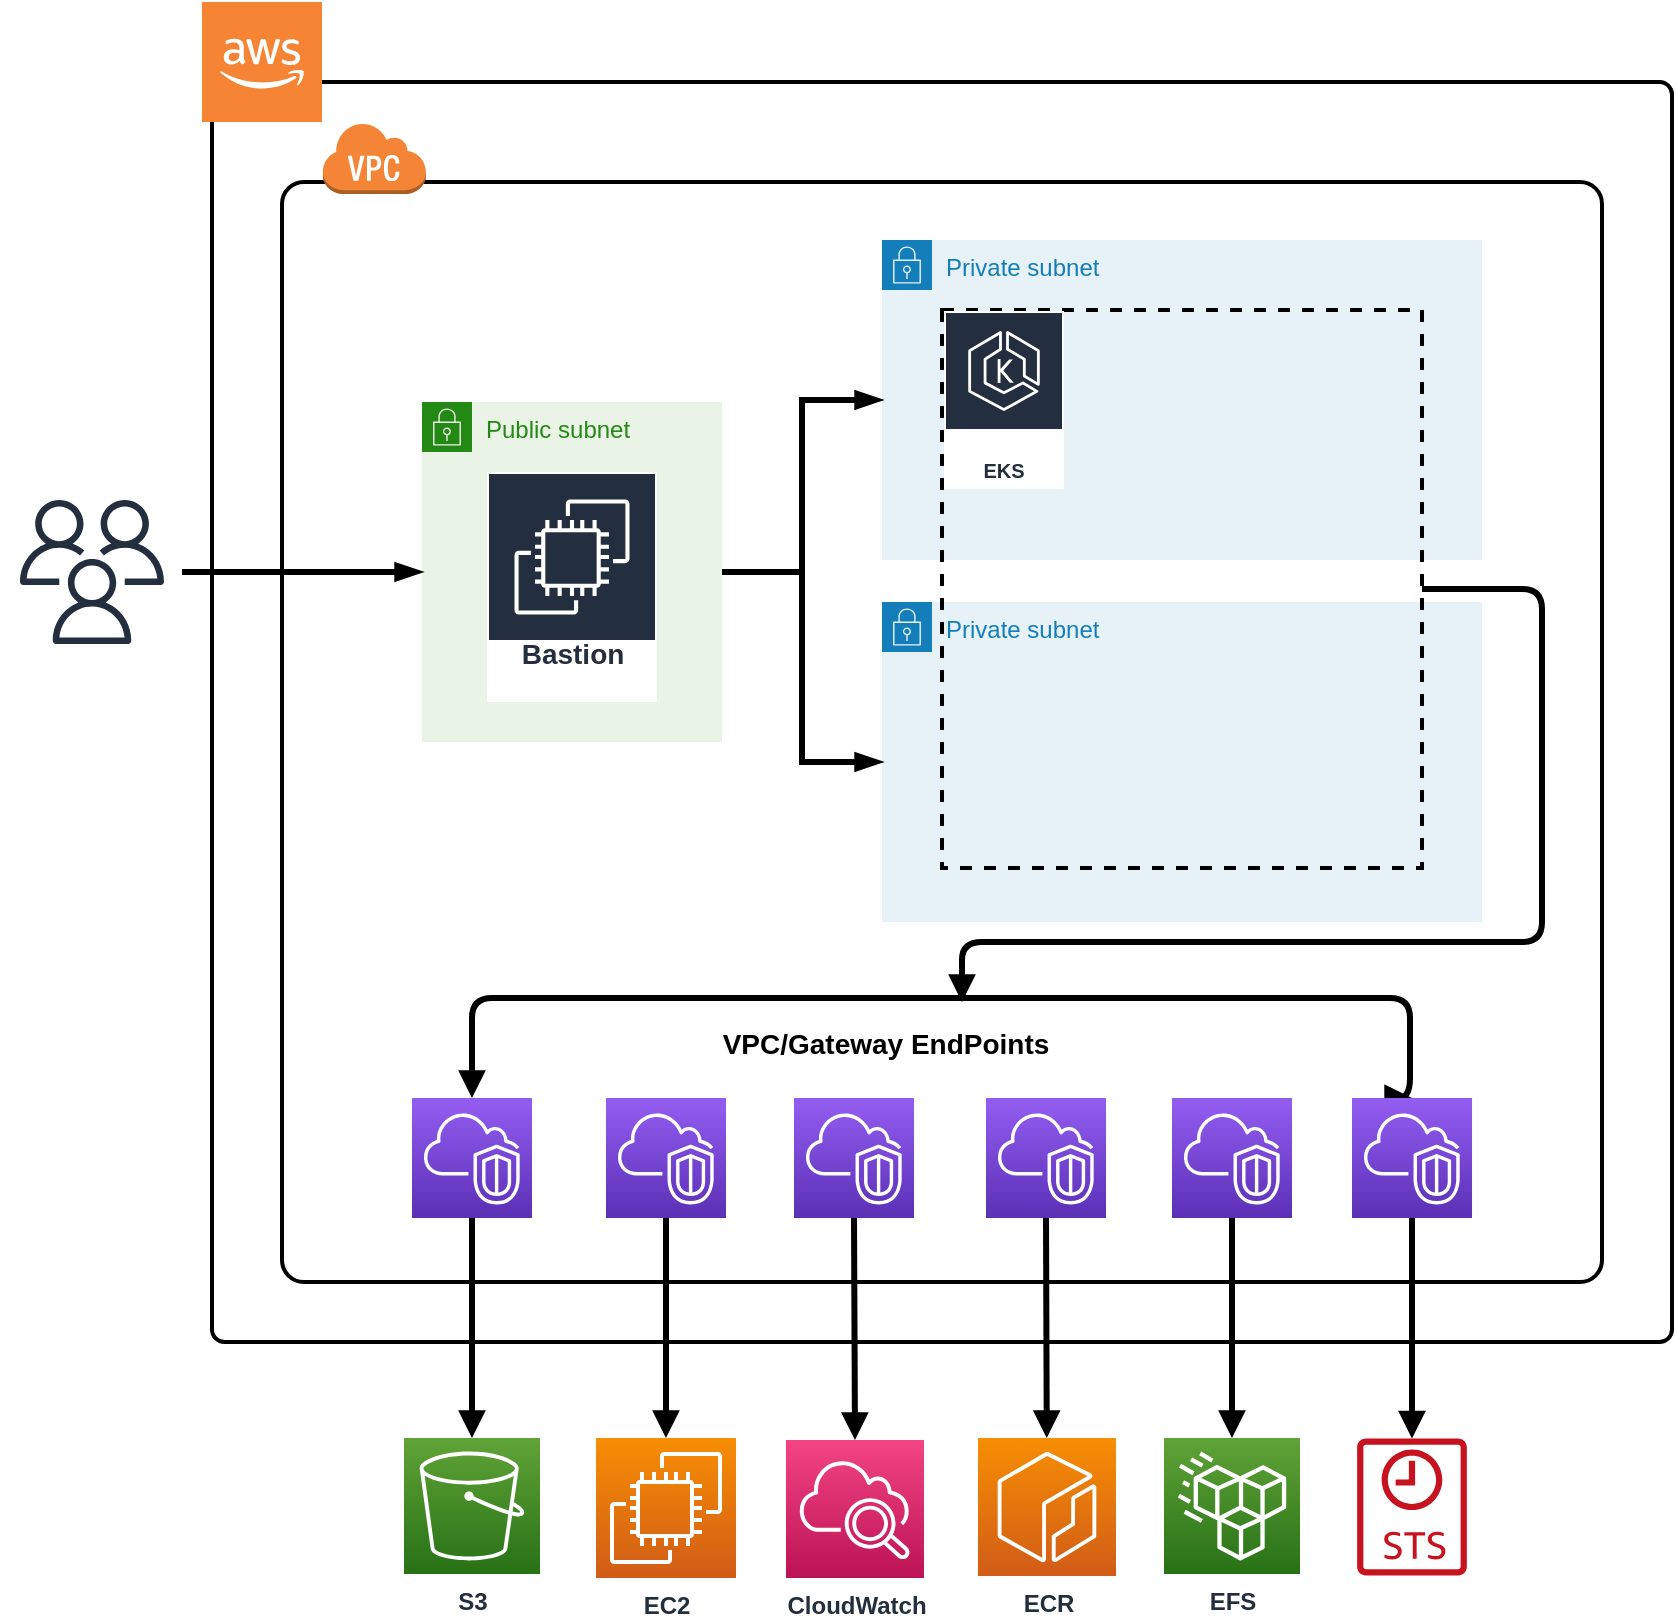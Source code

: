 <mxfile version="14.2.9" type="github"><diagram id="bxNDayTTUC5cxLR1nz90" name="Page-1"><mxGraphModel dx="2031" dy="2299" grid="1" gridSize="10" guides="1" tooltips="1" connect="1" arrows="1" fold="1" page="1" pageScale="1" pageWidth="827" pageHeight="1169" math="0" shadow="0"><root><mxCell id="0"/><mxCell id="1" parent="0"/><mxCell id="rLVjAT-AfsTHlF2iguMa-18" value="" style="rounded=1;whiteSpace=wrap;html=1;strokeWidth=2;fillColor=none;arcSize=1;" vertex="1" parent="1"><mxGeometry x="105" y="20" width="730" height="630" as="geometry"/></mxCell><mxCell id="rLVjAT-AfsTHlF2iguMa-1" value="" style="rounded=1;arcSize=2;dashed=0;fillColor=none;gradientColor=none;strokeWidth=2;" vertex="1" parent="1"><mxGeometry x="140" y="70" width="660" height="550" as="geometry"/></mxCell><mxCell id="rLVjAT-AfsTHlF2iguMa-8" value="" style="outlineConnect=0;fontColor=#232F3E;gradientColor=none;strokeColor=#232F3E;fillColor=#ffffff;dashed=0;verticalLabelPosition=bottom;verticalAlign=top;align=center;html=1;fontSize=12;fontStyle=0;aspect=fixed;shape=mxgraph.aws4.resourceIcon;resIcon=mxgraph.aws4.users;" vertex="1" parent="1"><mxGeometry y="220" width="90" height="90" as="geometry"/></mxCell><mxCell id="rLVjAT-AfsTHlF2iguMa-4" value="Private subnet" style="points=[[0,0],[0.25,0],[0.5,0],[0.75,0],[1,0],[1,0.25],[1,0.5],[1,0.75],[1,1],[0.75,1],[0.5,1],[0.25,1],[0,1],[0,0.75],[0,0.5],[0,0.25]];outlineConnect=0;gradientColor=none;html=1;whiteSpace=wrap;fontSize=12;fontStyle=0;shape=mxgraph.aws4.group;grIcon=mxgraph.aws4.group_security_group;grStroke=0;strokeColor=#147EBA;fillColor=#E6F2F8;verticalAlign=top;align=left;spacingLeft=30;fontColor=#147EBA;dashed=0;" vertex="1" parent="1"><mxGeometry x="440" y="99" width="300" height="160" as="geometry"/></mxCell><mxCell id="rLVjAT-AfsTHlF2iguMa-5" value="Private subnet" style="points=[[0,0],[0.25,0],[0.5,0],[0.75,0],[1,0],[1,0.25],[1,0.5],[1,0.75],[1,1],[0.75,1],[0.5,1],[0.25,1],[0,1],[0,0.75],[0,0.5],[0,0.25]];outlineConnect=0;gradientColor=none;html=1;whiteSpace=wrap;fontSize=12;fontStyle=0;shape=mxgraph.aws4.group;grIcon=mxgraph.aws4.group_security_group;grStroke=0;strokeColor=#147EBA;fillColor=#E6F2F8;verticalAlign=top;align=left;spacingLeft=30;fontColor=#147EBA;dashed=0;" vertex="1" parent="1"><mxGeometry x="440" y="280" width="300" height="160" as="geometry"/></mxCell><mxCell id="rLVjAT-AfsTHlF2iguMa-7" value="" style="group" vertex="1" connectable="0" parent="1"><mxGeometry x="210" y="180" width="150" height="170" as="geometry"/></mxCell><mxCell id="rLVjAT-AfsTHlF2iguMa-3" value="Public subnet" style="points=[[0,0],[0.25,0],[0.5,0],[0.75,0],[1,0],[1,0.25],[1,0.5],[1,0.75],[1,1],[0.75,1],[0.5,1],[0.25,1],[0,1],[0,0.75],[0,0.5],[0,0.25]];outlineConnect=0;gradientColor=none;html=1;whiteSpace=wrap;fontSize=12;fontStyle=0;shape=mxgraph.aws4.group;grIcon=mxgraph.aws4.group_security_group;grStroke=0;strokeColor=#248814;fillColor=#E9F3E6;verticalAlign=top;align=left;spacingLeft=30;fontColor=#248814;dashed=0;" vertex="1" parent="rLVjAT-AfsTHlF2iguMa-7"><mxGeometry width="150" height="170" as="geometry"/></mxCell><mxCell id="rLVjAT-AfsTHlF2iguMa-6" value="&lt;div&gt;&lt;font style=&quot;font-size: 14px&quot;&gt;Bastion&lt;/font&gt;&lt;/div&gt;&lt;div&gt;&lt;br&gt;&lt;/div&gt;" style="outlineConnect=0;fontColor=#232F3E;gradientColor=none;strokeColor=#ffffff;fillColor=#232F3E;dashed=0;verticalLabelPosition=middle;verticalAlign=bottom;align=center;html=1;whiteSpace=wrap;fontSize=10;fontStyle=1;spacing=3;shape=mxgraph.aws4.productIcon;prIcon=mxgraph.aws4.ec2;" vertex="1" parent="rLVjAT-AfsTHlF2iguMa-7"><mxGeometry x="32.5" y="35" width="85" height="115" as="geometry"/></mxCell><mxCell id="rLVjAT-AfsTHlF2iguMa-11" value="" style="edgeStyle=orthogonalEdgeStyle;rounded=0;orthogonalLoop=1;jettySize=auto;html=1;strokeWidth=3;endArrow=blockThin;endFill=1;" edge="1" parent="1" source="rLVjAT-AfsTHlF2iguMa-8" target="rLVjAT-AfsTHlF2iguMa-3"><mxGeometry relative="1" as="geometry"/></mxCell><mxCell id="rLVjAT-AfsTHlF2iguMa-46" style="edgeStyle=orthogonalEdgeStyle;rounded=1;orthogonalLoop=1;jettySize=auto;html=1;exitX=1;exitY=0.5;exitDx=0;exitDy=0;startArrow=none;startFill=0;endArrow=block;endFill=1;strokeWidth=3;" edge="1" parent="1" source="rLVjAT-AfsTHlF2iguMa-14"><mxGeometry relative="1" as="geometry"><mxPoint x="480" y="480" as="targetPoint"/><Array as="points"><mxPoint x="770" y="274"/><mxPoint x="770" y="450"/><mxPoint x="480" y="450"/></Array></mxGeometry></mxCell><mxCell id="rLVjAT-AfsTHlF2iguMa-14" value="" style="rounded=1;whiteSpace=wrap;html=1;arcSize=0;fillColor=none;strokeWidth=2;dashed=1;" vertex="1" parent="1"><mxGeometry x="470" y="134" width="240" height="279" as="geometry"/></mxCell><mxCell id="rLVjAT-AfsTHlF2iguMa-15" value="EKS" style="outlineConnect=0;fontColor=#232F3E;gradientColor=none;strokeColor=#ffffff;fillColor=#232F3E;dashed=0;verticalLabelPosition=middle;verticalAlign=bottom;align=center;html=1;whiteSpace=wrap;fontSize=10;fontStyle=1;spacing=3;shape=mxgraph.aws4.productIcon;prIcon=mxgraph.aws4.eks;" vertex="1" parent="1"><mxGeometry x="471" y="134.5" width="60" height="89" as="geometry"/></mxCell><mxCell id="rLVjAT-AfsTHlF2iguMa-2" value="" style="dashed=0;html=1;shape=mxgraph.aws3.virtual_private_cloud;fillColor=#F58536;gradientColor=none;dashed=0;" vertex="1" parent="1"><mxGeometry x="160" y="40" width="52" height="36" as="geometry"/></mxCell><mxCell id="rLVjAT-AfsTHlF2iguMa-19" value="" style="outlineConnect=0;dashed=0;verticalLabelPosition=bottom;verticalAlign=top;align=center;html=1;shape=mxgraph.aws3.cloud_2;fillColor=#F58534;gradientColor=none;strokeWidth=2;" vertex="1" parent="1"><mxGeometry x="100" y="-20" width="60" height="60" as="geometry"/></mxCell><mxCell id="rLVjAT-AfsTHlF2iguMa-20" style="edgeStyle=orthogonalEdgeStyle;rounded=0;orthogonalLoop=1;jettySize=auto;html=1;exitX=1;exitY=0.5;exitDx=0;exitDy=0;entryX=0;entryY=0.5;entryDx=0;entryDy=0;endArrow=blockThin;endFill=1;strokeWidth=3;" edge="1" parent="1" source="rLVjAT-AfsTHlF2iguMa-3" target="rLVjAT-AfsTHlF2iguMa-4"><mxGeometry relative="1" as="geometry"/></mxCell><mxCell id="rLVjAT-AfsTHlF2iguMa-21" style="edgeStyle=orthogonalEdgeStyle;rounded=0;orthogonalLoop=1;jettySize=auto;html=1;exitX=1;exitY=0.5;exitDx=0;exitDy=0;entryX=0;entryY=0.5;entryDx=0;entryDy=0;endArrow=blockThin;endFill=1;strokeWidth=3;" edge="1" parent="1" source="rLVjAT-AfsTHlF2iguMa-3" target="rLVjAT-AfsTHlF2iguMa-5"><mxGeometry relative="1" as="geometry"/></mxCell><mxCell id="rLVjAT-AfsTHlF2iguMa-22" value="&lt;font style=&quot;font-size: 14px&quot;&gt;&lt;b&gt;VPC/Gateway EndPoints&lt;/b&gt;&lt;/font&gt;" style="text;html=1;strokeColor=none;fillColor=none;align=center;verticalAlign=middle;whiteSpace=wrap;rounded=0;" vertex="1" parent="1"><mxGeometry x="242" y="478" width="400" height="45" as="geometry"/></mxCell><mxCell id="rLVjAT-AfsTHlF2iguMa-25" style="edgeStyle=orthogonalEdgeStyle;rounded=1;orthogonalLoop=1;jettySize=auto;html=1;exitX=0.5;exitY=0;exitDx=0;exitDy=0;exitPerimeter=0;entryX=0.5;entryY=0;entryDx=0;entryDy=0;entryPerimeter=0;endArrow=block;endFill=1;strokeWidth=3;startArrow=block;startFill=1;" edge="1" parent="1" source="rLVjAT-AfsTHlF2iguMa-23" target="rLVjAT-AfsTHlF2iguMa-24"><mxGeometry relative="1" as="geometry"><Array as="points"><mxPoint x="235" y="478"/><mxPoint x="704" y="478"/></Array></mxGeometry></mxCell><mxCell id="rLVjAT-AfsTHlF2iguMa-38" style="edgeStyle=none;rounded=1;orthogonalLoop=1;jettySize=auto;html=1;exitX=0.5;exitY=1;exitDx=0;exitDy=0;exitPerimeter=0;entryX=0.5;entryY=0;entryDx=0;entryDy=0;entryPerimeter=0;startArrow=none;startFill=0;endArrow=block;endFill=1;strokeWidth=3;" edge="1" parent="1" source="rLVjAT-AfsTHlF2iguMa-23" target="rLVjAT-AfsTHlF2iguMa-37"><mxGeometry relative="1" as="geometry"/></mxCell><mxCell id="rLVjAT-AfsTHlF2iguMa-23" value="" style="points=[[0,0,0],[0.25,0,0],[0.5,0,0],[0.75,0,0],[1,0,0],[0,1,0],[0.25,1,0],[0.5,1,0],[0.75,1,0],[1,1,0],[0,0.25,0],[0,0.5,0],[0,0.75,0],[1,0.25,0],[1,0.5,0],[1,0.75,0]];outlineConnect=0;fontColor=#232F3E;gradientColor=#945DF2;gradientDirection=north;fillColor=#5A30B5;strokeColor=#ffffff;dashed=0;verticalLabelPosition=bottom;verticalAlign=top;align=center;html=1;fontSize=12;fontStyle=0;aspect=fixed;shape=mxgraph.aws4.resourceIcon;resIcon=mxgraph.aws4.vpc;" vertex="1" parent="1"><mxGeometry x="205" y="528" width="60" height="60" as="geometry"/></mxCell><mxCell id="rLVjAT-AfsTHlF2iguMa-36" style="edgeStyle=none;rounded=1;orthogonalLoop=1;jettySize=auto;html=1;exitX=0.5;exitY=1;exitDx=0;exitDy=0;exitPerimeter=0;startArrow=none;startFill=0;endArrow=block;endFill=1;strokeWidth=3;" edge="1" parent="1" source="rLVjAT-AfsTHlF2iguMa-24" target="rLVjAT-AfsTHlF2iguMa-35"><mxGeometry relative="1" as="geometry"/></mxCell><mxCell id="rLVjAT-AfsTHlF2iguMa-24" value="" style="points=[[0,0,0],[0.25,0,0],[0.5,0,0],[0.75,0,0],[1,0,0],[0,1,0],[0.25,1,0],[0.5,1,0],[0.75,1,0],[1,1,0],[0,0.25,0],[0,0.5,0],[0,0.75,0],[1,0.25,0],[1,0.5,0],[1,0.75,0]];outlineConnect=0;fontColor=#232F3E;gradientColor=#945DF2;gradientDirection=north;fillColor=#5A30B5;strokeColor=#ffffff;dashed=0;verticalLabelPosition=bottom;verticalAlign=top;align=center;html=1;fontSize=12;fontStyle=0;aspect=fixed;shape=mxgraph.aws4.resourceIcon;resIcon=mxgraph.aws4.vpc;" vertex="1" parent="1"><mxGeometry x="675" y="528" width="60" height="60" as="geometry"/></mxCell><mxCell id="rLVjAT-AfsTHlF2iguMa-26" value="&lt;b&gt;ECR&lt;/b&gt;" style="points=[[0,0,0],[0.25,0,0],[0.5,0,0],[0.75,0,0],[1,0,0],[0,1,0],[0.25,1,0],[0.5,1,0],[0.75,1,0],[1,1,0],[0,0.25,0],[0,0.5,0],[0,0.75,0],[1,0.25,0],[1,0.5,0],[1,0.75,0]];outlineConnect=0;fontColor=#232F3E;gradientColor=#F78E04;gradientDirection=north;fillColor=#D05C17;strokeColor=#ffffff;dashed=0;verticalLabelPosition=bottom;verticalAlign=top;align=center;html=1;fontSize=12;fontStyle=0;aspect=fixed;shape=mxgraph.aws4.resourceIcon;resIcon=mxgraph.aws4.ecr;" vertex="1" parent="1"><mxGeometry x="488" y="698" width="69" height="69" as="geometry"/></mxCell><mxCell id="rLVjAT-AfsTHlF2iguMa-31" style="rounded=1;orthogonalLoop=1;jettySize=auto;html=1;exitX=0.5;exitY=1;exitDx=0;exitDy=0;exitPerimeter=0;entryX=0.5;entryY=0;entryDx=0;entryDy=0;entryPerimeter=0;startArrow=none;startFill=0;endArrow=block;endFill=1;strokeWidth=3;" edge="1" parent="1" source="rLVjAT-AfsTHlF2iguMa-28" target="rLVjAT-AfsTHlF2iguMa-30"><mxGeometry relative="1" as="geometry"/></mxCell><mxCell id="rLVjAT-AfsTHlF2iguMa-28" value="" style="points=[[0,0,0],[0.25,0,0],[0.5,0,0],[0.75,0,0],[1,0,0],[0,1,0],[0.25,1,0],[0.5,1,0],[0.75,1,0],[1,1,0],[0,0.25,0],[0,0.5,0],[0,0.75,0],[1,0.25,0],[1,0.5,0],[1,0.75,0]];outlineConnect=0;fontColor=#232F3E;gradientColor=#945DF2;gradientDirection=north;fillColor=#5A30B5;strokeColor=#ffffff;dashed=0;verticalLabelPosition=bottom;verticalAlign=top;align=center;html=1;fontSize=12;fontStyle=0;aspect=fixed;shape=mxgraph.aws4.resourceIcon;resIcon=mxgraph.aws4.vpc;" vertex="1" parent="1"><mxGeometry x="302" y="528" width="60" height="60" as="geometry"/></mxCell><mxCell id="rLVjAT-AfsTHlF2iguMa-30" value="&lt;b&gt;EC2&lt;/b&gt;" style="points=[[0,0,0],[0.25,0,0],[0.5,0,0],[0.75,0,0],[1,0,0],[0,1,0],[0.25,1,0],[0.5,1,0],[0.75,1,0],[1,1,0],[0,0.25,0],[0,0.5,0],[0,0.75,0],[1,0.25,0],[1,0.5,0],[1,0.75,0]];outlineConnect=0;fontColor=#232F3E;gradientColor=#F78E04;gradientDirection=north;fillColor=#D05C17;strokeColor=#ffffff;dashed=0;verticalLabelPosition=bottom;verticalAlign=top;align=center;html=1;fontSize=12;fontStyle=0;aspect=fixed;shape=mxgraph.aws4.resourceIcon;resIcon=mxgraph.aws4.ec2;" vertex="1" parent="1"><mxGeometry x="297" y="698" width="70" height="70" as="geometry"/></mxCell><mxCell id="rLVjAT-AfsTHlF2iguMa-32" value="&lt;b&gt;CloudWatch&lt;/b&gt;" style="points=[[0,0,0],[0.25,0,0],[0.5,0,0],[0.75,0,0],[1,0,0],[0,1,0],[0.25,1,0],[0.5,1,0],[0.75,1,0],[1,1,0],[0,0.25,0],[0,0.5,0],[0,0.75,0],[1,0.25,0],[1,0.5,0],[1,0.75,0]];points=[[0,0,0],[0.25,0,0],[0.5,0,0],[0.75,0,0],[1,0,0],[0,1,0],[0.25,1,0],[0.5,1,0],[0.75,1,0],[1,1,0],[0,0.25,0],[0,0.5,0],[0,0.75,0],[1,0.25,0],[1,0.5,0],[1,0.75,0]];outlineConnect=0;fontColor=#232F3E;gradientColor=#F34482;gradientDirection=north;fillColor=#BC1356;strokeColor=#ffffff;dashed=0;verticalLabelPosition=bottom;verticalAlign=top;align=center;html=1;fontSize=12;fontStyle=0;aspect=fixed;shape=mxgraph.aws4.resourceIcon;resIcon=mxgraph.aws4.cloudwatch_2;" vertex="1" parent="1"><mxGeometry x="392" y="699" width="69" height="69" as="geometry"/></mxCell><mxCell id="rLVjAT-AfsTHlF2iguMa-45" style="edgeStyle=none;rounded=1;orthogonalLoop=1;jettySize=auto;html=1;exitX=0.5;exitY=1;exitDx=0;exitDy=0;exitPerimeter=0;entryX=0.5;entryY=0;entryDx=0;entryDy=0;entryPerimeter=0;startArrow=none;startFill=0;endArrow=block;endFill=1;strokeWidth=3;" edge="1" parent="1" source="rLVjAT-AfsTHlF2iguMa-33" target="rLVjAT-AfsTHlF2iguMa-42"><mxGeometry relative="1" as="geometry"/></mxCell><mxCell id="rLVjAT-AfsTHlF2iguMa-33" value="" style="points=[[0,0,0],[0.25,0,0],[0.5,0,0],[0.75,0,0],[1,0,0],[0,1,0],[0.25,1,0],[0.5,1,0],[0.75,1,0],[1,1,0],[0,0.25,0],[0,0.5,0],[0,0.75,0],[1,0.25,0],[1,0.5,0],[1,0.75,0]];outlineConnect=0;fontColor=#232F3E;gradientColor=#945DF2;gradientDirection=north;fillColor=#5A30B5;strokeColor=#ffffff;dashed=0;verticalLabelPosition=bottom;verticalAlign=top;align=center;html=1;fontSize=12;fontStyle=0;aspect=fixed;shape=mxgraph.aws4.resourceIcon;resIcon=mxgraph.aws4.vpc;" vertex="1" parent="1"><mxGeometry x="585" y="528" width="60" height="60" as="geometry"/></mxCell><mxCell id="rLVjAT-AfsTHlF2iguMa-35" value="" style="outlineConnect=0;fontColor=#232F3E;gradientColor=none;fillColor=#C7131F;strokeColor=none;dashed=0;verticalLabelPosition=bottom;verticalAlign=top;align=center;html=1;fontSize=12;fontStyle=0;aspect=fixed;pointerEvents=1;shape=mxgraph.aws4.sts_alternate;" vertex="1" parent="1"><mxGeometry x="677.57" y="698" width="54.85" height="69" as="geometry"/></mxCell><mxCell id="rLVjAT-AfsTHlF2iguMa-37" value="&lt;b&gt;S3&lt;/b&gt;" style="points=[[0,0,0],[0.25,0,0],[0.5,0,0],[0.75,0,0],[1,0,0],[0,1,0],[0.25,1,0],[0.5,1,0],[0.75,1,0],[1,1,0],[0,0.25,0],[0,0.5,0],[0,0.75,0],[1,0.25,0],[1,0.5,0],[1,0.75,0]];outlineConnect=0;fontColor=#232F3E;gradientColor=#60A337;gradientDirection=north;fillColor=#277116;strokeColor=#ffffff;dashed=0;verticalLabelPosition=bottom;verticalAlign=top;align=center;html=1;fontSize=12;fontStyle=0;aspect=fixed;shape=mxgraph.aws4.resourceIcon;resIcon=mxgraph.aws4.s3;" vertex="1" parent="1"><mxGeometry x="201" y="698" width="68" height="68" as="geometry"/></mxCell><mxCell id="rLVjAT-AfsTHlF2iguMa-40" style="edgeStyle=none;rounded=1;orthogonalLoop=1;jettySize=auto;html=1;exitX=0.5;exitY=1;exitDx=0;exitDy=0;exitPerimeter=0;entryX=0.5;entryY=0;entryDx=0;entryDy=0;entryPerimeter=0;startArrow=none;startFill=0;endArrow=block;endFill=1;strokeWidth=3;" edge="1" parent="1" source="rLVjAT-AfsTHlF2iguMa-39" target="rLVjAT-AfsTHlF2iguMa-32"><mxGeometry relative="1" as="geometry"/></mxCell><mxCell id="rLVjAT-AfsTHlF2iguMa-39" value="" style="points=[[0,0,0],[0.25,0,0],[0.5,0,0],[0.75,0,0],[1,0,0],[0,1,0],[0.25,1,0],[0.5,1,0],[0.75,1,0],[1,1,0],[0,0.25,0],[0,0.5,0],[0,0.75,0],[1,0.25,0],[1,0.5,0],[1,0.75,0]];outlineConnect=0;fontColor=#232F3E;gradientColor=#945DF2;gradientDirection=north;fillColor=#5A30B5;strokeColor=#ffffff;dashed=0;verticalLabelPosition=bottom;verticalAlign=top;align=center;html=1;fontSize=12;fontStyle=0;aspect=fixed;shape=mxgraph.aws4.resourceIcon;resIcon=mxgraph.aws4.vpc;" vertex="1" parent="1"><mxGeometry x="396" y="528" width="60" height="60" as="geometry"/></mxCell><mxCell id="rLVjAT-AfsTHlF2iguMa-42" value="&lt;b&gt;EFS&lt;/b&gt;" style="points=[[0,0,0],[0.25,0,0],[0.5,0,0],[0.75,0,0],[1,0,0],[0,1,0],[0.25,1,0],[0.5,1,0],[0.75,1,0],[1,1,0],[0,0.25,0],[0,0.5,0],[0,0.75,0],[1,0.25,0],[1,0.5,0],[1,0.75,0]];outlineConnect=0;fontColor=#232F3E;gradientColor=#60A337;gradientDirection=north;fillColor=#277116;strokeColor=#ffffff;dashed=0;verticalLabelPosition=bottom;verticalAlign=top;align=center;html=1;fontSize=12;fontStyle=0;aspect=fixed;shape=mxgraph.aws4.resourceIcon;resIcon=mxgraph.aws4.efs_standard;" vertex="1" parent="1"><mxGeometry x="581" y="698" width="68" height="68" as="geometry"/></mxCell><mxCell id="rLVjAT-AfsTHlF2iguMa-44" style="edgeStyle=none;rounded=1;orthogonalLoop=1;jettySize=auto;html=1;exitX=0.5;exitY=1;exitDx=0;exitDy=0;exitPerimeter=0;startArrow=none;startFill=0;endArrow=block;endFill=1;strokeWidth=3;" edge="1" parent="1" source="rLVjAT-AfsTHlF2iguMa-43" target="rLVjAT-AfsTHlF2iguMa-26"><mxGeometry relative="1" as="geometry"/></mxCell><mxCell id="rLVjAT-AfsTHlF2iguMa-43" value="" style="points=[[0,0,0],[0.25,0,0],[0.5,0,0],[0.75,0,0],[1,0,0],[0,1,0],[0.25,1,0],[0.5,1,0],[0.75,1,0],[1,1,0],[0,0.25,0],[0,0.5,0],[0,0.75,0],[1,0.25,0],[1,0.5,0],[1,0.75,0]];outlineConnect=0;fontColor=#232F3E;gradientColor=#945DF2;gradientDirection=north;fillColor=#5A30B5;strokeColor=#ffffff;dashed=0;verticalLabelPosition=bottom;verticalAlign=top;align=center;html=1;fontSize=12;fontStyle=0;aspect=fixed;shape=mxgraph.aws4.resourceIcon;resIcon=mxgraph.aws4.vpc;" vertex="1" parent="1"><mxGeometry x="492" y="528" width="60" height="60" as="geometry"/></mxCell></root></mxGraphModel></diagram></mxfile>